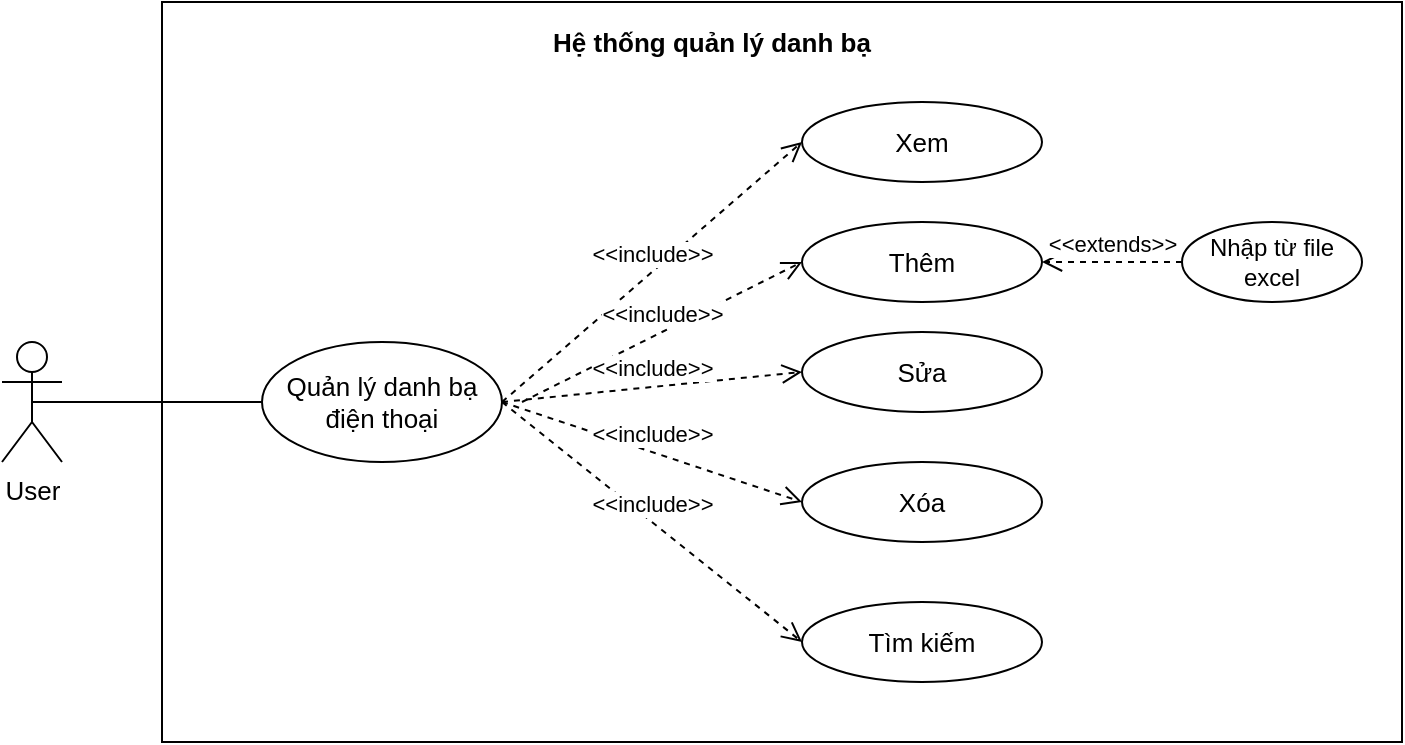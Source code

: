 <mxfile version="12.6.5" type="device"><diagram id="LzcZ966OBJe0GzRUIvQT" name="Trang-1"><mxGraphModel dx="1024" dy="592" grid="1" gridSize="10" guides="1" tooltips="1" connect="1" arrows="1" fold="1" page="1" pageScale="1" pageWidth="850" pageHeight="1100" math="0" shadow="0"><root><mxCell id="0"/><mxCell id="1" parent="0"/><mxCell id="rrVyEyhF4HlQv7ESr3xD-1" value="&lt;font style=&quot;font-size: 13px&quot;&gt;User&lt;/font&gt;" style="shape=umlActor;verticalLabelPosition=bottom;labelBackgroundColor=#ffffff;verticalAlign=top;html=1;" parent="1" vertex="1"><mxGeometry x="140" y="250" width="30" height="60" as="geometry"/></mxCell><mxCell id="rrVyEyhF4HlQv7ESr3xD-3" value="" style="rounded=0;whiteSpace=wrap;html=1;" parent="1" vertex="1"><mxGeometry x="220" y="80" width="620" height="370" as="geometry"/></mxCell><mxCell id="rrVyEyhF4HlQv7ESr3xD-6" value="&lt;span style=&quot;white-space: normal&quot;&gt;&lt;font style=&quot;font-size: 13px&quot;&gt;Quản lý danh bạ điện thoại&lt;/font&gt;&lt;/span&gt;" style="ellipse;whiteSpace=wrap;html=1;" parent="1" vertex="1"><mxGeometry x="270" y="250" width="120" height="60" as="geometry"/></mxCell><mxCell id="rrVyEyhF4HlQv7ESr3xD-9" value="&lt;font style=&quot;font-size: 13px&quot;&gt;Xem&lt;/font&gt;" style="ellipse;whiteSpace=wrap;html=1;" parent="1" vertex="1"><mxGeometry x="540" y="130" width="120" height="40" as="geometry"/></mxCell><mxCell id="rrVyEyhF4HlQv7ESr3xD-10" value="&amp;lt;&amp;lt;include&amp;gt;&amp;gt;" style="html=1;verticalAlign=bottom;endArrow=open;dashed=1;endSize=8;exitX=1;exitY=0.5;exitDx=0;exitDy=0;entryX=0;entryY=0.5;entryDx=0;entryDy=0;" parent="1" source="rrVyEyhF4HlQv7ESr3xD-6" target="rrVyEyhF4HlQv7ESr3xD-9" edge="1"><mxGeometry relative="1" as="geometry"><mxPoint x="520" y="350" as="sourcePoint"/><mxPoint x="440" y="350" as="targetPoint"/></mxGeometry></mxCell><mxCell id="rrVyEyhF4HlQv7ESr3xD-11" value="&lt;font style=&quot;font-size: 13px&quot;&gt;Thêm&lt;/font&gt;" style="ellipse;whiteSpace=wrap;html=1;" parent="1" vertex="1"><mxGeometry x="540" y="190" width="120" height="40" as="geometry"/></mxCell><mxCell id="rrVyEyhF4HlQv7ESr3xD-12" value="&amp;lt;&amp;lt;include&amp;gt;&amp;gt;" style="html=1;verticalAlign=bottom;endArrow=open;dashed=1;endSize=8;entryX=0;entryY=0.5;entryDx=0;entryDy=0;" parent="1" target="rrVyEyhF4HlQv7ESr3xD-11" edge="1"><mxGeometry relative="1" as="geometry"><mxPoint x="400" y="280" as="sourcePoint"/><mxPoint x="450" y="360" as="targetPoint"/></mxGeometry></mxCell><mxCell id="rrVyEyhF4HlQv7ESr3xD-13" value="&lt;font style=&quot;font-size: 13px&quot;&gt;Sửa&lt;/font&gt;" style="ellipse;whiteSpace=wrap;html=1;" parent="1" vertex="1"><mxGeometry x="540" y="245" width="120" height="40" as="geometry"/></mxCell><mxCell id="rrVyEyhF4HlQv7ESr3xD-14" value="&amp;lt;&amp;lt;include&amp;gt;&amp;gt;" style="html=1;verticalAlign=bottom;endArrow=open;dashed=1;endSize=8;exitX=1;exitY=0.5;exitDx=0;exitDy=0;entryX=0;entryY=0.5;entryDx=0;entryDy=0;" parent="1" source="rrVyEyhF4HlQv7ESr3xD-6" target="rrVyEyhF4HlQv7ESr3xD-13" edge="1"><mxGeometry relative="1" as="geometry"><mxPoint x="480" y="300" as="sourcePoint"/><mxPoint x="460" y="370" as="targetPoint"/></mxGeometry></mxCell><mxCell id="rrVyEyhF4HlQv7ESr3xD-15" value="&lt;font style=&quot;font-size: 13px&quot;&gt;Xóa&lt;/font&gt;" style="ellipse;whiteSpace=wrap;html=1;" parent="1" vertex="1"><mxGeometry x="540" y="310" width="120" height="40" as="geometry"/></mxCell><mxCell id="rrVyEyhF4HlQv7ESr3xD-16" value="&amp;lt;&amp;lt;include&amp;gt;&amp;gt;" style="html=1;verticalAlign=bottom;endArrow=open;dashed=1;endSize=8;exitX=1;exitY=0.5;exitDx=0;exitDy=0;entryX=0;entryY=0.5;entryDx=0;entryDy=0;" parent="1" source="rrVyEyhF4HlQv7ESr3xD-6" target="rrVyEyhF4HlQv7ESr3xD-15" edge="1"><mxGeometry relative="1" as="geometry"><mxPoint x="480" y="510" as="sourcePoint"/><mxPoint x="460" y="580" as="targetPoint"/></mxGeometry></mxCell><mxCell id="rrVyEyhF4HlQv7ESr3xD-17" value="&lt;font style=&quot;font-size: 13px&quot;&gt;Tìm kiếm&lt;/font&gt;" style="ellipse;whiteSpace=wrap;html=1;" parent="1" vertex="1"><mxGeometry x="540" y="380" width="120" height="40" as="geometry"/></mxCell><mxCell id="rrVyEyhF4HlQv7ESr3xD-18" value="&amp;lt;&amp;lt;include&amp;gt;&amp;gt;" style="html=1;verticalAlign=bottom;endArrow=open;dashed=1;endSize=8;entryX=0;entryY=0.5;entryDx=0;entryDy=0;exitX=1;exitY=0.5;exitDx=0;exitDy=0;" parent="1" target="rrVyEyhF4HlQv7ESr3xD-17" edge="1" source="rrVyEyhF4HlQv7ESr3xD-6"><mxGeometry relative="1" as="geometry"><mxPoint x="460" y="280" as="sourcePoint"/><mxPoint x="450" y="660" as="targetPoint"/></mxGeometry></mxCell><mxCell id="rrVyEyhF4HlQv7ESr3xD-19" value="" style="endArrow=none;html=1;entryX=0;entryY=0.5;entryDx=0;entryDy=0;exitX=0.5;exitY=0.5;exitDx=0;exitDy=0;exitPerimeter=0;" parent="1" source="rrVyEyhF4HlQv7ESr3xD-1" target="rrVyEyhF4HlQv7ESr3xD-6" edge="1"><mxGeometry width="50" height="50" relative="1" as="geometry"><mxPoint x="-140" y="420" as="sourcePoint"/><mxPoint x="-90" y="370" as="targetPoint"/></mxGeometry></mxCell><mxCell id="3YE7aJVmQXSopJRUVWo_-1" value="&lt;b&gt;&lt;font style=&quot;font-size: 13px&quot;&gt;Hệ thống quản lý danh bạ&lt;/font&gt;&lt;/b&gt;" style="text;html=1;strokeColor=none;fillColor=none;align=center;verticalAlign=middle;whiteSpace=wrap;rounded=0;" parent="1" vertex="1"><mxGeometry x="400" y="90" width="190" height="20" as="geometry"/></mxCell><mxCell id="42MZUNv9m79TaJypLEJS-1" value="Nhập từ file excel" style="ellipse;whiteSpace=wrap;html=1;" vertex="1" parent="1"><mxGeometry x="730" y="190" width="90" height="40" as="geometry"/></mxCell><mxCell id="42MZUNv9m79TaJypLEJS-3" value="&amp;lt;&amp;lt;extends&amp;gt;&amp;gt;" style="html=1;verticalAlign=bottom;endArrow=open;dashed=1;endSize=8;entryX=1;entryY=0.5;entryDx=0;entryDy=0;exitX=0;exitY=0.5;exitDx=0;exitDy=0;" edge="1" parent="1" source="42MZUNv9m79TaJypLEJS-1" target="rrVyEyhF4HlQv7ESr3xD-11"><mxGeometry relative="1" as="geometry"><mxPoint x="370" y="410" as="sourcePoint"/><mxPoint x="520" y="530" as="targetPoint"/></mxGeometry></mxCell></root></mxGraphModel></diagram></mxfile>